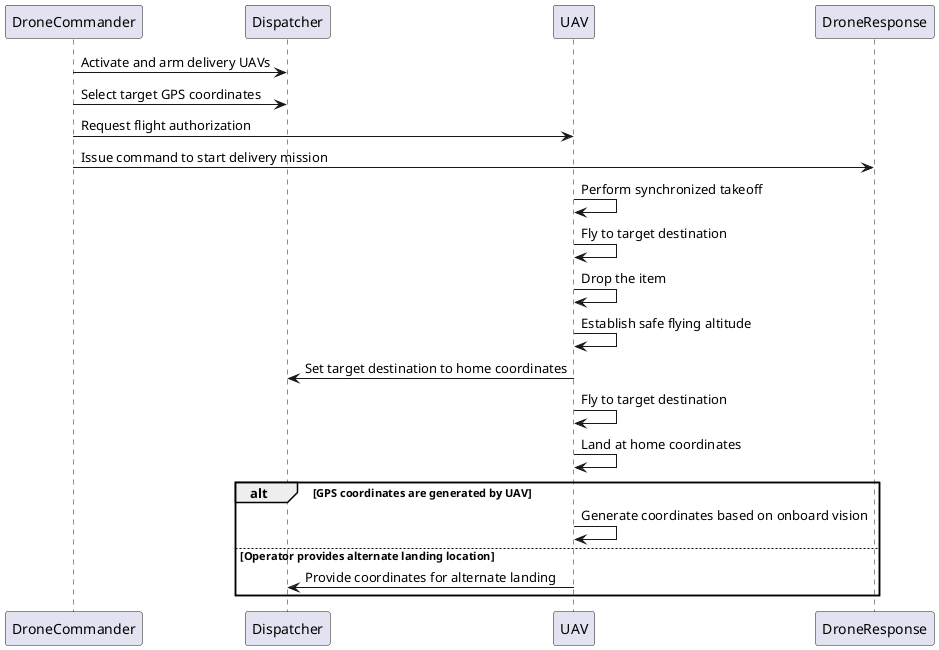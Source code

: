 @startuml "Deliver item to a specific location"
DroneCommander -> Dispatcher: Activate and arm delivery UAVs
DroneCommander -> Dispatcher: Select target GPS coordinates
DroneCommander -> UAV: Request flight authorization
DroneCommander -> DroneResponse: Issue command to start delivery mission
UAV -> UAV: Perform synchronized takeoff
UAV -> UAV: Fly to target destination
UAV -> UAV: Drop the item
UAV -> UAV: Establish safe flying altitude
UAV -> Dispatcher: Set target destination to home coordinates
UAV -> UAV: Fly to target destination
UAV -> UAV: Land at home coordinates
alt GPS coordinates are generated by UAV
    UAV -> UAV: Generate coordinates based on onboard vision
else Operator provides alternate landing location
    UAV -> Dispatcher: Provide coordinates for alternate landing
end

@enduml
